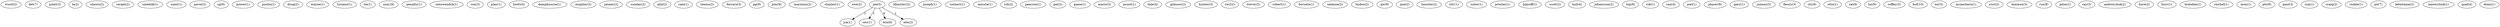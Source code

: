 digraph G {
  wustl [ label="wustl(2)" ];
  det [ label="det(7)" ];
  point [ label="point(3)" ];
  la [ label="la(2)" ];
  shawn [ label="shawn(2)" ];
  sergei [ label="sergei(2)" ];
  smehlik [ label="smehlik(1)" ];
  saint [ label="saint(1)" ];
  pavel [ label="pavel(2)" ];
  sg [ label="sg(9)" ];
  power [ label="power(1)" ];
  poulin [ label="poulin(1)" ];
  doug [ label="doug(2)" ];
  wayne [ label="wayne(1)" ];
  luciano [ label="luciano(1)" ];
  tie [ label="tie(1)" ];
  usa [ label="usa(18)" ];
  penalty [ label="penalty(1)" ];
  nieuwendyk [ label="nieuwendyk(1)" ];
  ron [ label="ron(3)" ];
  play [ label="play(1)" ];
  brett [ label="brett(4)" ];
  damphousse [ label="damphousse(1)" ];
  mogilny [ label="mogilny(3)" ];
  janney [ label="janney(2)" ];
  sunday [ label="sunday(2)" ];
  phil [ label="phil(2)" ];
  cam [ label="cam(1)" ];
  teemu [ label="teemu(2)" ];
  ferraro [ label="ferraro(3)" ];
  pg [ label="pg(9)" ];
  pim [ label="pim(9)" ];
  macinnis [ label="macinnis(2)" ];
  stanley [ label="stanley(1)" ];
  swe [ label="swe(2)" ];
  jca [ label="jca(1)" ];
  khmylev [ label="khmylev(2)" ];
  joseph [ label="joseph(1)" ];
  contact [ label="contact(1)" ];
  minute [ label="minute(1)" ];
  tch [ label="tch(2)" ];
  pearson [ label="pearson(1)" ];
  pat [ label="pat(2)" ];
  game [ label="game(1)" ];
  mario [ label="mario(3)" ];
  assist [ label="assist(1)" ];
  dale [ label="dale(4)" ];
  gilmour [ label="gilmour(2)" ];
  hunter [ label="hunter(3)" ];
  rw [ label="rw(22)" ];
  trevor [ label="trevor(2)" ];
  robert [ label="robert(1)" ];
  borsato [ label="borsato(1)" ];
  selanne [ label="selanne(2)" ];
  linden [ label="linden(2)" ];
  gw [ label="gw(9)" ];
  que [ label="que(2)" ];
  housley [ label="housley(2)" ];
  stl [ label="stl(11)" ];
  suter [ label="suter(1)" ];
  presley [ label="presley(1)" ];
  playoff [ label="playoff(1)" ];
  scott [ label="scott(2)" ];
  hull [ label="hull(4)" ];
  johansson [ label="johansson(2)" ];
  top [ label="top(8)" ];
  rob [ label="rob(1)" ];
  van [ label="van(4)" ];
  joe [ label="joe(5)" ];
  cec [ label="cec(1)" ];
  jca [ label="jca(1)" ];
  win [ label="win(6)" ];
  edu [ label="edu(2)" ];
  joel [ label="joel(1)" ];
  player [ label="player(9)" ];
  gary [ label="gary(1)" ];
  juneau [ label="juneau(3)" ];
  fleury [ label="fleury(3)" ];
  cty [ label="cty(9)" ];
  otto [ label="otto(1)" ];
  cal [ label="cal(9)" ];
  tm [ label="tm(9)" ];
  coffey [ label="coffey(3)" ];
  buf [ label="buf(10)" ];
  tor [ label="tor(5)" ];
  mceachern [ label="mceachern(1)" ];
  yuri [ label="yuri(2)" ];
  lemieux [ label="lemieux(3)" ];
  rus [ label="rus(9)" ];
  pilon [ label="pilon(1)" ];
  ray [ label="ray(3)" ];
  andreychuk [ label="andreychuk(2)" ];
  bure [ label="bure(2)" ];
  burr [ label="burr(1)" ];
  brendan [ label="brendan(1)" ];
  reichel [ label="reichel(1)" ];
  mon [ label="mon(1)" ];
  pts [ label="pts(9)" ];
  paul [ label="paul(3)" ];
  cup [ label="cup(1)" ];
  craig [ label="craig(2)" ];
  rookie [ label="rookie(1)" ];
  pit [ label="pit(7)" ];
  lafontaine [ label="lafontaine(2)" ];
  hawerchuk [ label="hawerchuk(1)" ];
  goal [ label="goal(4)" ];
  domi [ label="domi(1)" ];
  joe -> cec [ label="1" ];
  joe -> jca [ label="1" ];
  joe -> win [ label="4" ];
  joe -> edu [ label="1" ];
}
